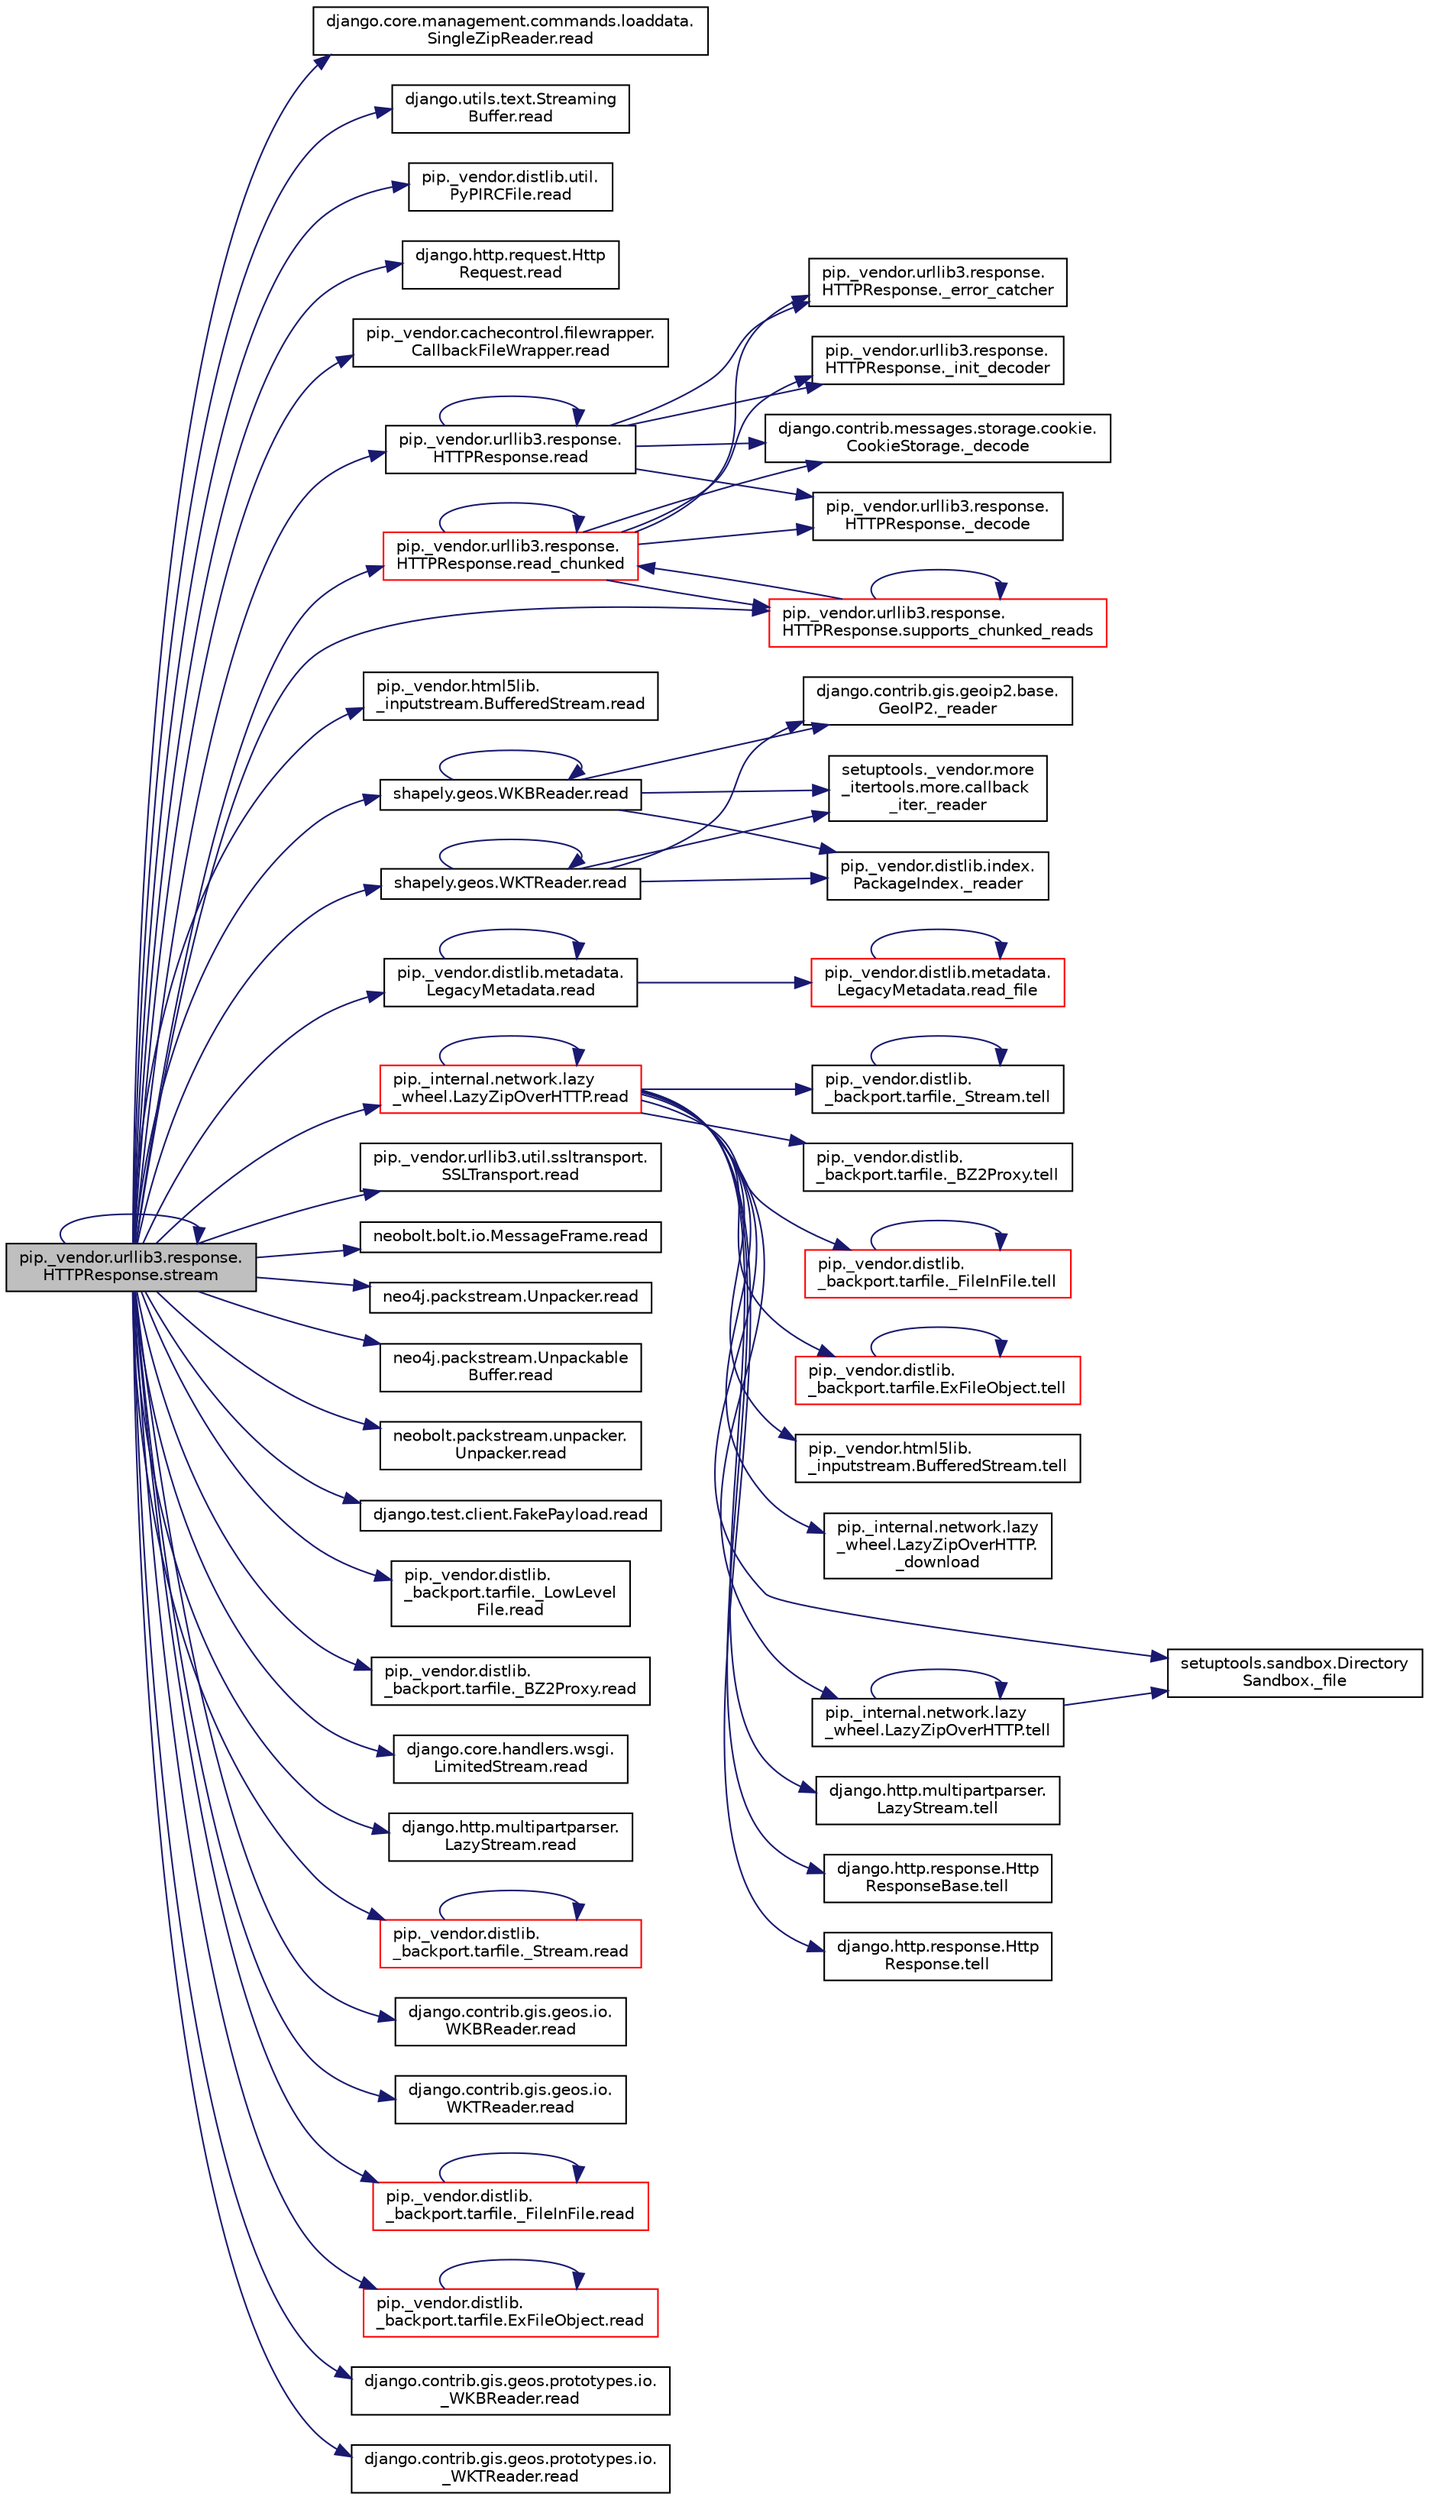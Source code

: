 digraph "pip._vendor.urllib3.response.HTTPResponse.stream"
{
 // LATEX_PDF_SIZE
  edge [fontname="Helvetica",fontsize="10",labelfontname="Helvetica",labelfontsize="10"];
  node [fontname="Helvetica",fontsize="10",shape=record];
  rankdir="LR";
  Node1 [label="pip._vendor.urllib3.response.\lHTTPResponse.stream",height=0.2,width=0.4,color="black", fillcolor="grey75", style="filled", fontcolor="black",tooltip=" "];
  Node1 -> Node2 [color="midnightblue",fontsize="10",style="solid",fontname="Helvetica"];
  Node2 [label="django.core.management.commands.loaddata.\lSingleZipReader.read",height=0.2,width=0.4,color="black", fillcolor="white", style="filled",URL="$d1/d3e/classdjango_1_1core_1_1management_1_1commands_1_1loaddata_1_1_single_zip_reader.html#a9be20bb062d60eaf1ec3bf41d57ef8f4",tooltip=" "];
  Node1 -> Node3 [color="midnightblue",fontsize="10",style="solid",fontname="Helvetica"];
  Node3 [label="django.utils.text.Streaming\lBuffer.read",height=0.2,width=0.4,color="black", fillcolor="white", style="filled",URL="$d1/d23/classdjango_1_1utils_1_1text_1_1_streaming_buffer.html#a3fb421ecc76d2db29df9f3af5285ec8d",tooltip=" "];
  Node1 -> Node4 [color="midnightblue",fontsize="10",style="solid",fontname="Helvetica"];
  Node4 [label="pip._vendor.distlib.util.\lPyPIRCFile.read",height=0.2,width=0.4,color="black", fillcolor="white", style="filled",URL="$dd/d60/classpip_1_1__vendor_1_1distlib_1_1util_1_1_py_p_i_r_c_file.html#a92e03bb67457320537819c9dff7c3112",tooltip=" "];
  Node1 -> Node5 [color="midnightblue",fontsize="10",style="solid",fontname="Helvetica"];
  Node5 [label="django.http.request.Http\lRequest.read",height=0.2,width=0.4,color="black", fillcolor="white", style="filled",URL="$d1/ded/classdjango_1_1http_1_1request_1_1_http_request.html#a2715756a30943c6b07d7a1f6be73e25d",tooltip=" "];
  Node1 -> Node6 [color="midnightblue",fontsize="10",style="solid",fontname="Helvetica"];
  Node6 [label="pip._vendor.cachecontrol.filewrapper.\lCallbackFileWrapper.read",height=0.2,width=0.4,color="black", fillcolor="white", style="filled",URL="$d8/d53/classpip_1_1__vendor_1_1cachecontrol_1_1filewrapper_1_1_callback_file_wrapper.html#acde77ec4143104f35f677e9c96a32434",tooltip=" "];
  Node1 -> Node7 [color="midnightblue",fontsize="10",style="solid",fontname="Helvetica"];
  Node7 [label="pip._vendor.urllib3.response.\lHTTPResponse.read",height=0.2,width=0.4,color="black", fillcolor="white", style="filled",URL="$dd/d5a/classpip_1_1__vendor_1_1urllib3_1_1response_1_1_h_t_t_p_response.html#aeec42779d7171f33bcb5d0ffbd77c1c4",tooltip=" "];
  Node7 -> Node8 [color="midnightblue",fontsize="10",style="solid",fontname="Helvetica"];
  Node8 [label="django.contrib.messages.storage.cookie.\lCookieStorage._decode",height=0.2,width=0.4,color="black", fillcolor="white", style="filled",URL="$d2/dd6/classdjango_1_1contrib_1_1messages_1_1storage_1_1cookie_1_1_cookie_storage.html#ae71905c1c9efb47885e64d31b1c7157e",tooltip=" "];
  Node7 -> Node9 [color="midnightblue",fontsize="10",style="solid",fontname="Helvetica"];
  Node9 [label="pip._vendor.urllib3.response.\lHTTPResponse._decode",height=0.2,width=0.4,color="black", fillcolor="white", style="filled",URL="$dd/d5a/classpip_1_1__vendor_1_1urllib3_1_1response_1_1_h_t_t_p_response.html#a319b50d3f226f62bacf7acff3142f9f1",tooltip=" "];
  Node7 -> Node10 [color="midnightblue",fontsize="10",style="solid",fontname="Helvetica"];
  Node10 [label="pip._vendor.urllib3.response.\lHTTPResponse._error_catcher",height=0.2,width=0.4,color="black", fillcolor="white", style="filled",URL="$dd/d5a/classpip_1_1__vendor_1_1urllib3_1_1response_1_1_h_t_t_p_response.html#a5d9f09682a9551f2d954382ccad8382b",tooltip=" "];
  Node7 -> Node11 [color="midnightblue",fontsize="10",style="solid",fontname="Helvetica"];
  Node11 [label="pip._vendor.urllib3.response.\lHTTPResponse._init_decoder",height=0.2,width=0.4,color="black", fillcolor="white", style="filled",URL="$dd/d5a/classpip_1_1__vendor_1_1urllib3_1_1response_1_1_h_t_t_p_response.html#acd89b26f08a7b8c7cdc6b35ae74c801a",tooltip=" "];
  Node7 -> Node7 [color="midnightblue",fontsize="10",style="solid",fontname="Helvetica"];
  Node1 -> Node12 [color="midnightblue",fontsize="10",style="solid",fontname="Helvetica"];
  Node12 [label="pip._vendor.html5lib.\l_inputstream.BufferedStream.read",height=0.2,width=0.4,color="black", fillcolor="white", style="filled",URL="$df/da3/classpip_1_1__vendor_1_1html5lib_1_1__inputstream_1_1_buffered_stream.html#a2620a3c5a57e5c2b680bd92705c6ae57",tooltip=" "];
  Node1 -> Node13 [color="midnightblue",fontsize="10",style="solid",fontname="Helvetica"];
  Node13 [label="shapely.geos.WKBReader.read",height=0.2,width=0.4,color="black", fillcolor="white", style="filled",URL="$d8/d3c/classshapely_1_1geos_1_1_w_k_b_reader.html#aa2aa99ff2688f5f77c058c6c9ed677f5",tooltip=" "];
  Node13 -> Node14 [color="midnightblue",fontsize="10",style="solid",fontname="Helvetica"];
  Node14 [label="django.contrib.gis.geoip2.base.\lGeoIP2._reader",height=0.2,width=0.4,color="black", fillcolor="white", style="filled",URL="$de/de3/classdjango_1_1contrib_1_1gis_1_1geoip2_1_1base_1_1_geo_i_p2.html#a30c2ba9be2f0fbe0156287540fc0caa6",tooltip=" "];
  Node13 -> Node15 [color="midnightblue",fontsize="10",style="solid",fontname="Helvetica"];
  Node15 [label="setuptools._vendor.more\l_itertools.more.callback\l_iter._reader",height=0.2,width=0.4,color="black", fillcolor="white", style="filled",URL="$dc/d4b/classsetuptools_1_1__vendor_1_1more__itertools_1_1more_1_1callback__iter.html#af59a46455f6904d99cc3b0930d5123e2",tooltip=" "];
  Node13 -> Node16 [color="midnightblue",fontsize="10",style="solid",fontname="Helvetica"];
  Node16 [label="pip._vendor.distlib.index.\lPackageIndex._reader",height=0.2,width=0.4,color="black", fillcolor="white", style="filled",URL="$d3/df2/classpip_1_1__vendor_1_1distlib_1_1index_1_1_package_index.html#a1073ee55873196ac07140092ff1d4f4f",tooltip=" "];
  Node13 -> Node13 [color="midnightblue",fontsize="10",style="solid",fontname="Helvetica"];
  Node1 -> Node17 [color="midnightblue",fontsize="10",style="solid",fontname="Helvetica"];
  Node17 [label="pip._vendor.distlib.metadata.\lLegacyMetadata.read",height=0.2,width=0.4,color="black", fillcolor="white", style="filled",URL="$d3/dc5/classpip_1_1__vendor_1_1distlib_1_1metadata_1_1_legacy_metadata.html#aa96840cee4fb98753e6c51cabd43425d",tooltip=" "];
  Node17 -> Node17 [color="midnightblue",fontsize="10",style="solid",fontname="Helvetica"];
  Node17 -> Node18 [color="midnightblue",fontsize="10",style="solid",fontname="Helvetica"];
  Node18 [label="pip._vendor.distlib.metadata.\lLegacyMetadata.read_file",height=0.2,width=0.4,color="red", fillcolor="white", style="filled",URL="$d3/dc5/classpip_1_1__vendor_1_1distlib_1_1metadata_1_1_legacy_metadata.html#a81f0d04e8e507d1deb4bcc912da79cb2",tooltip=" "];
  Node18 -> Node18 [color="midnightblue",fontsize="10",style="solid",fontname="Helvetica"];
  Node1 -> Node92 [color="midnightblue",fontsize="10",style="solid",fontname="Helvetica"];
  Node92 [label="pip._internal.network.lazy\l_wheel.LazyZipOverHTTP.read",height=0.2,width=0.4,color="red", fillcolor="white", style="filled",URL="$df/d67/classpip_1_1__internal_1_1network_1_1lazy__wheel_1_1_lazy_zip_over_h_t_t_p.html#adb8837e292941df2568b4de4082ecf19",tooltip=" "];
  Node92 -> Node93 [color="midnightblue",fontsize="10",style="solid",fontname="Helvetica"];
  Node93 [label="pip._internal.network.lazy\l_wheel.LazyZipOverHTTP.\l_download",height=0.2,width=0.4,color="black", fillcolor="white", style="filled",URL="$df/d67/classpip_1_1__internal_1_1network_1_1lazy__wheel_1_1_lazy_zip_over_h_t_t_p.html#ad2434541dbceb1d56f3982d08a80a3ad",tooltip=" "];
  Node92 -> Node94 [color="midnightblue",fontsize="10",style="solid",fontname="Helvetica"];
  Node94 [label="setuptools.sandbox.Directory\lSandbox._file",height=0.2,width=0.4,color="black", fillcolor="white", style="filled",URL="$d2/d0b/classsetuptools_1_1sandbox_1_1_directory_sandbox.html#aebaa4bbc5882d7bfe9bbb0b60c598d10",tooltip=" "];
  Node92 -> Node92 [color="midnightblue",fontsize="10",style="solid",fontname="Helvetica"];
  Node92 -> Node95 [color="midnightblue",fontsize="10",style="solid",fontname="Helvetica"];
  Node95 [label="django.http.multipartparser.\lLazyStream.tell",height=0.2,width=0.4,color="black", fillcolor="white", style="filled",URL="$d4/dba/classdjango_1_1http_1_1multipartparser_1_1_lazy_stream.html#ae711c5a46f0217be105b13ef04afb728",tooltip=" "];
  Node92 -> Node96 [color="midnightblue",fontsize="10",style="solid",fontname="Helvetica"];
  Node96 [label="django.http.response.Http\lResponseBase.tell",height=0.2,width=0.4,color="black", fillcolor="white", style="filled",URL="$dd/db4/classdjango_1_1http_1_1response_1_1_http_response_base.html#a40d35b95236dfb5d4518bb7f39c8224e",tooltip=" "];
  Node92 -> Node97 [color="midnightblue",fontsize="10",style="solid",fontname="Helvetica"];
  Node97 [label="django.http.response.Http\lResponse.tell",height=0.2,width=0.4,color="black", fillcolor="white", style="filled",URL="$d9/d55/classdjango_1_1http_1_1response_1_1_http_response.html#a5f12f997eb67d766588e26a76db1b39d",tooltip=" "];
  Node92 -> Node98 [color="midnightblue",fontsize="10",style="solid",fontname="Helvetica"];
  Node98 [label="pip._internal.network.lazy\l_wheel.LazyZipOverHTTP.tell",height=0.2,width=0.4,color="black", fillcolor="white", style="filled",URL="$df/d67/classpip_1_1__internal_1_1network_1_1lazy__wheel_1_1_lazy_zip_over_h_t_t_p.html#a14b809a6fc259fe59f16bb978c9efda0",tooltip=" "];
  Node98 -> Node94 [color="midnightblue",fontsize="10",style="solid",fontname="Helvetica"];
  Node98 -> Node98 [color="midnightblue",fontsize="10",style="solid",fontname="Helvetica"];
  Node92 -> Node99 [color="midnightblue",fontsize="10",style="solid",fontname="Helvetica"];
  Node99 [label="pip._vendor.distlib.\l_backport.tarfile._Stream.tell",height=0.2,width=0.4,color="black", fillcolor="white", style="filled",URL="$de/d60/classpip_1_1__vendor_1_1distlib_1_1__backport_1_1tarfile_1_1___stream.html#a7ac63395858d58d97a4ea8bc0ee0e77c",tooltip=" "];
  Node99 -> Node99 [color="midnightblue",fontsize="10",style="solid",fontname="Helvetica"];
  Node92 -> Node100 [color="midnightblue",fontsize="10",style="solid",fontname="Helvetica"];
  Node100 [label="pip._vendor.distlib.\l_backport.tarfile._BZ2Proxy.tell",height=0.2,width=0.4,color="black", fillcolor="white", style="filled",URL="$dc/df3/classpip_1_1__vendor_1_1distlib_1_1__backport_1_1tarfile_1_1___b_z2_proxy.html#ac4937671960a4f60961a9cd81fa21910",tooltip=" "];
  Node92 -> Node101 [color="midnightblue",fontsize="10",style="solid",fontname="Helvetica"];
  Node101 [label="pip._vendor.distlib.\l_backport.tarfile._FileInFile.tell",height=0.2,width=0.4,color="red", fillcolor="white", style="filled",URL="$d4/dc3/classpip_1_1__vendor_1_1distlib_1_1__backport_1_1tarfile_1_1___file_in_file.html#aeddacf4c7a064aac77aac0a864e0211d",tooltip=" "];
  Node101 -> Node101 [color="midnightblue",fontsize="10",style="solid",fontname="Helvetica"];
  Node92 -> Node104 [color="midnightblue",fontsize="10",style="solid",fontname="Helvetica"];
  Node104 [label="pip._vendor.distlib.\l_backport.tarfile.ExFileObject.tell",height=0.2,width=0.4,color="red", fillcolor="white", style="filled",URL="$dd/da0/classpip_1_1__vendor_1_1distlib_1_1__backport_1_1tarfile_1_1_ex_file_object.html#a63fe1519f28ce433a33eed6cf9bc2e59",tooltip=" "];
  Node104 -> Node104 [color="midnightblue",fontsize="10",style="solid",fontname="Helvetica"];
  Node92 -> Node118 [color="midnightblue",fontsize="10",style="solid",fontname="Helvetica"];
  Node118 [label="pip._vendor.html5lib.\l_inputstream.BufferedStream.tell",height=0.2,width=0.4,color="black", fillcolor="white", style="filled",URL="$df/da3/classpip_1_1__vendor_1_1html5lib_1_1__inputstream_1_1_buffered_stream.html#a22a41ab07663f278898e06b9329617b8",tooltip=" "];
  Node1 -> Node124 [color="midnightblue",fontsize="10",style="solid",fontname="Helvetica"];
  Node124 [label="pip._vendor.urllib3.util.ssltransport.\lSSLTransport.read",height=0.2,width=0.4,color="black", fillcolor="white", style="filled",URL="$d5/d5b/classpip_1_1__vendor_1_1urllib3_1_1util_1_1ssltransport_1_1_s_s_l_transport.html#ae42fe1ea6f153f83b9ceb515fa2f1f85",tooltip=" "];
  Node1 -> Node125 [color="midnightblue",fontsize="10",style="solid",fontname="Helvetica"];
  Node125 [label="neobolt.bolt.io.MessageFrame.read",height=0.2,width=0.4,color="black", fillcolor="white", style="filled",URL="$d8/d88/classneobolt_1_1bolt_1_1io_1_1_message_frame.html#a02b2eee269835dd9f16358df7043928e",tooltip=" "];
  Node1 -> Node126 [color="midnightblue",fontsize="10",style="solid",fontname="Helvetica"];
  Node126 [label="neo4j.packstream.Unpacker.read",height=0.2,width=0.4,color="black", fillcolor="white", style="filled",URL="$d8/db9/classneo4j_1_1packstream_1_1_unpacker.html#a0efdc1dabe0ab3e9917348a367ab2705",tooltip=" "];
  Node1 -> Node127 [color="midnightblue",fontsize="10",style="solid",fontname="Helvetica"];
  Node127 [label="neo4j.packstream.Unpackable\lBuffer.read",height=0.2,width=0.4,color="black", fillcolor="white", style="filled",URL="$dc/d49/classneo4j_1_1packstream_1_1_unpackable_buffer.html#aa3d24fba995139881c8c6d5050ad9b8e",tooltip=" "];
  Node1 -> Node128 [color="midnightblue",fontsize="10",style="solid",fontname="Helvetica"];
  Node128 [label="neobolt.packstream.unpacker.\lUnpacker.read",height=0.2,width=0.4,color="black", fillcolor="white", style="filled",URL="$d1/dd3/classneobolt_1_1packstream_1_1unpacker_1_1_unpacker.html#a6c197f141a4e31acb92796060a7b61dc",tooltip=" "];
  Node1 -> Node129 [color="midnightblue",fontsize="10",style="solid",fontname="Helvetica"];
  Node129 [label="django.test.client.FakePayload.read",height=0.2,width=0.4,color="black", fillcolor="white", style="filled",URL="$d9/d4e/classdjango_1_1test_1_1client_1_1_fake_payload.html#aa75dfc5f1d13f17471c94f2897be328d",tooltip=" "];
  Node1 -> Node130 [color="midnightblue",fontsize="10",style="solid",fontname="Helvetica"];
  Node130 [label="pip._vendor.distlib.\l_backport.tarfile._LowLevel\lFile.read",height=0.2,width=0.4,color="black", fillcolor="white", style="filled",URL="$d8/d82/classpip_1_1__vendor_1_1distlib_1_1__backport_1_1tarfile_1_1___low_level_file.html#a3ad756afdcb4932bc3f05fe5e9f435e6",tooltip=" "];
  Node1 -> Node131 [color="midnightblue",fontsize="10",style="solid",fontname="Helvetica"];
  Node131 [label="pip._vendor.distlib.\l_backport.tarfile._BZ2Proxy.read",height=0.2,width=0.4,color="black", fillcolor="white", style="filled",URL="$dc/df3/classpip_1_1__vendor_1_1distlib_1_1__backport_1_1tarfile_1_1___b_z2_proxy.html#aee681c3047099c0fd19496a237e58b6b",tooltip=" "];
  Node1 -> Node132 [color="midnightblue",fontsize="10",style="solid",fontname="Helvetica"];
  Node132 [label="django.core.handlers.wsgi.\lLimitedStream.read",height=0.2,width=0.4,color="black", fillcolor="white", style="filled",URL="$d2/d93/classdjango_1_1core_1_1handlers_1_1wsgi_1_1_limited_stream.html#abb0b65433110953057a818f24fc3c64a",tooltip=" "];
  Node1 -> Node133 [color="midnightblue",fontsize="10",style="solid",fontname="Helvetica"];
  Node133 [label="django.http.multipartparser.\lLazyStream.read",height=0.2,width=0.4,color="black", fillcolor="white", style="filled",URL="$d4/dba/classdjango_1_1http_1_1multipartparser_1_1_lazy_stream.html#a1cabada8fc6f3958caddec01fcd8192a",tooltip=" "];
  Node1 -> Node134 [color="midnightblue",fontsize="10",style="solid",fontname="Helvetica"];
  Node134 [label="pip._vendor.distlib.\l_backport.tarfile._Stream.read",height=0.2,width=0.4,color="red", fillcolor="white", style="filled",URL="$de/d60/classpip_1_1__vendor_1_1distlib_1_1__backport_1_1tarfile_1_1___stream.html#abaf3986e16734dc5f6c18e69abd21ee1",tooltip=" "];
  Node134 -> Node134 [color="midnightblue",fontsize="10",style="solid",fontname="Helvetica"];
  Node1 -> Node138 [color="midnightblue",fontsize="10",style="solid",fontname="Helvetica"];
  Node138 [label="django.contrib.gis.geos.io.\lWKBReader.read",height=0.2,width=0.4,color="black", fillcolor="white", style="filled",URL="$db/d90/classdjango_1_1contrib_1_1gis_1_1geos_1_1io_1_1_w_k_b_reader.html#a1dd600bedb475c930fd7bd99a5a584ad",tooltip=" "];
  Node1 -> Node139 [color="midnightblue",fontsize="10",style="solid",fontname="Helvetica"];
  Node139 [label="django.contrib.gis.geos.io.\lWKTReader.read",height=0.2,width=0.4,color="black", fillcolor="white", style="filled",URL="$d8/d91/classdjango_1_1contrib_1_1gis_1_1geos_1_1io_1_1_w_k_t_reader.html#a3d576a1a47eac1bbb00aafe1138ccc53",tooltip=" "];
  Node1 -> Node140 [color="midnightblue",fontsize="10",style="solid",fontname="Helvetica"];
  Node140 [label="pip._vendor.distlib.\l_backport.tarfile._FileInFile.read",height=0.2,width=0.4,color="red", fillcolor="white", style="filled",URL="$d4/dc3/classpip_1_1__vendor_1_1distlib_1_1__backport_1_1tarfile_1_1___file_in_file.html#a107777141f82afab269567b82a35bac2",tooltip=" "];
  Node140 -> Node140 [color="midnightblue",fontsize="10",style="solid",fontname="Helvetica"];
  Node1 -> Node167 [color="midnightblue",fontsize="10",style="solid",fontname="Helvetica"];
  Node167 [label="pip._vendor.distlib.\l_backport.tarfile.ExFileObject.read",height=0.2,width=0.4,color="red", fillcolor="white", style="filled",URL="$dd/da0/classpip_1_1__vendor_1_1distlib_1_1__backport_1_1tarfile_1_1_ex_file_object.html#ad4e1ba05583b5f47d6bb410d308bc913",tooltip=" "];
  Node167 -> Node167 [color="midnightblue",fontsize="10",style="solid",fontname="Helvetica"];
  Node1 -> Node172 [color="midnightblue",fontsize="10",style="solid",fontname="Helvetica"];
  Node172 [label="django.contrib.gis.geos.prototypes.io.\l_WKBReader.read",height=0.2,width=0.4,color="black", fillcolor="white", style="filled",URL="$de/daa/classdjango_1_1contrib_1_1gis_1_1geos_1_1prototypes_1_1io_1_1___w_k_b_reader.html#a33684ded83f0e82ef476a5aac0b5aebe",tooltip=" "];
  Node1 -> Node173 [color="midnightblue",fontsize="10",style="solid",fontname="Helvetica"];
  Node173 [label="django.contrib.gis.geos.prototypes.io.\l_WKTReader.read",height=0.2,width=0.4,color="black", fillcolor="white", style="filled",URL="$d0/d1a/classdjango_1_1contrib_1_1gis_1_1geos_1_1prototypes_1_1io_1_1___w_k_t_reader.html#a8dcefbbed3e032adb2c7d685d0e113ab",tooltip=" "];
  Node1 -> Node174 [color="midnightblue",fontsize="10",style="solid",fontname="Helvetica"];
  Node174 [label="shapely.geos.WKTReader.read",height=0.2,width=0.4,color="black", fillcolor="white", style="filled",URL="$dc/d69/classshapely_1_1geos_1_1_w_k_t_reader.html#a880e537ff2d44ade7b697170ad555b14",tooltip=" "];
  Node174 -> Node14 [color="midnightblue",fontsize="10",style="solid",fontname="Helvetica"];
  Node174 -> Node15 [color="midnightblue",fontsize="10",style="solid",fontname="Helvetica"];
  Node174 -> Node16 [color="midnightblue",fontsize="10",style="solid",fontname="Helvetica"];
  Node174 -> Node174 [color="midnightblue",fontsize="10",style="solid",fontname="Helvetica"];
  Node1 -> Node175 [color="midnightblue",fontsize="10",style="solid",fontname="Helvetica"];
  Node175 [label="pip._vendor.urllib3.response.\lHTTPResponse.read_chunked",height=0.2,width=0.4,color="red", fillcolor="white", style="filled",URL="$dd/d5a/classpip_1_1__vendor_1_1urllib3_1_1response_1_1_h_t_t_p_response.html#a4c7a442f95795a5db145a0680ffbd658",tooltip=" "];
  Node175 -> Node8 [color="midnightblue",fontsize="10",style="solid",fontname="Helvetica"];
  Node175 -> Node9 [color="midnightblue",fontsize="10",style="solid",fontname="Helvetica"];
  Node175 -> Node10 [color="midnightblue",fontsize="10",style="solid",fontname="Helvetica"];
  Node175 -> Node11 [color="midnightblue",fontsize="10",style="solid",fontname="Helvetica"];
  Node175 -> Node175 [color="midnightblue",fontsize="10",style="solid",fontname="Helvetica"];
  Node175 -> Node178 [color="midnightblue",fontsize="10",style="solid",fontname="Helvetica"];
  Node178 [label="pip._vendor.urllib3.response.\lHTTPResponse.supports_chunked_reads",height=0.2,width=0.4,color="red", fillcolor="white", style="filled",URL="$dd/d5a/classpip_1_1__vendor_1_1urllib3_1_1response_1_1_h_t_t_p_response.html#a2a1912a3eac26ffca9f80fa1ab140126",tooltip=" "];
  Node178 -> Node175 [color="midnightblue",fontsize="10",style="solid",fontname="Helvetica"];
  Node178 -> Node178 [color="midnightblue",fontsize="10",style="solid",fontname="Helvetica"];
  Node1 -> Node1 [color="midnightblue",fontsize="10",style="solid",fontname="Helvetica"];
  Node1 -> Node178 [color="midnightblue",fontsize="10",style="solid",fontname="Helvetica"];
}
